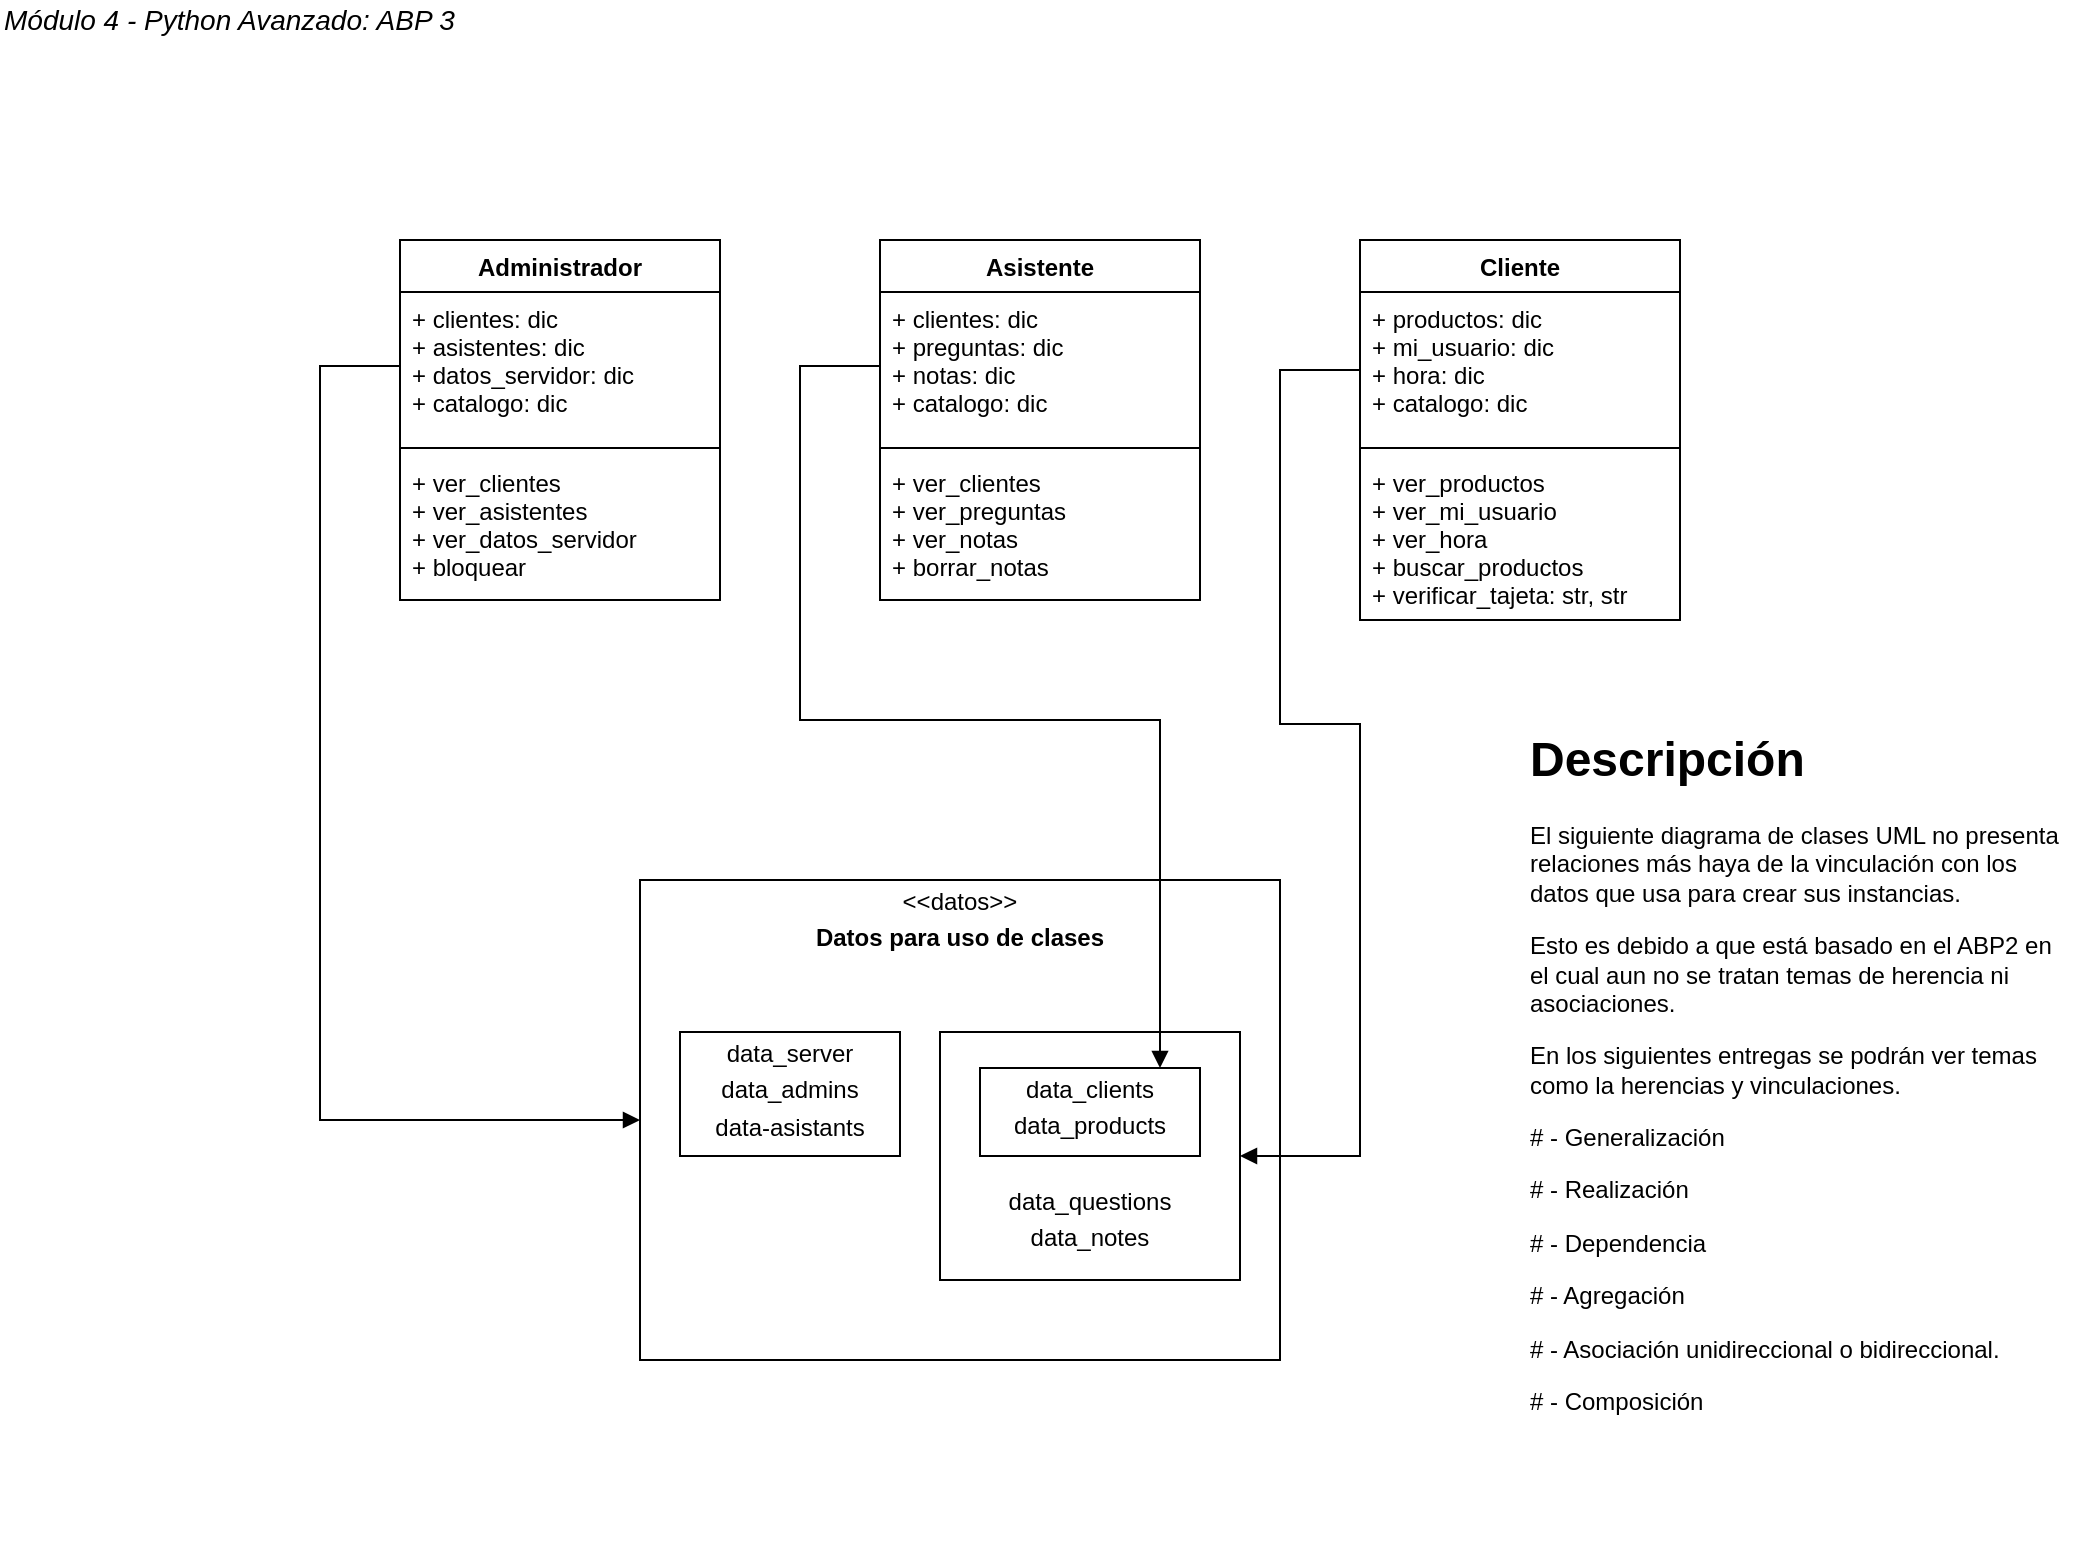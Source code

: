 <mxfile version="16.5.1" type="device"><diagram name="m4-ABP3" id="_I3ee8zGnu8vig8RhU9l"><mxGraphModel dx="1261" dy="800" grid="1" gridSize="10" guides="1" tooltips="1" connect="1" arrows="1" fold="1" page="1" pageScale="1" pageWidth="1169" pageHeight="827" math="0" shadow="0"><root><mxCell id="O9lXNaPvnZDHVMcwYIjZ-0"/><mxCell id="O9lXNaPvnZDHVMcwYIjZ-1" parent="O9lXNaPvnZDHVMcwYIjZ-0"/><mxCell id="sRKiBSrx0_T7goTLo60E-3" value="&lt;p style=&quot;margin: 0px ; margin-top: 4px ; text-align: center&quot;&gt;&amp;lt;&amp;lt;datos&amp;gt;&amp;gt;&lt;/p&gt;&lt;p style=&quot;margin: 0px ; margin-top: 4px ; text-align: center&quot;&gt;&lt;b&gt;Datos para uso de clases&lt;/b&gt;&lt;/p&gt;" style="shape=rect;html=1;overflow=fill;whiteSpace=wrap;" vertex="1" parent="O9lXNaPvnZDHVMcwYIjZ-1"><mxGeometry x="360" y="480" width="320" height="240" as="geometry"/></mxCell><mxCell id="O9lXNaPvnZDHVMcwYIjZ-19" value="Módulo 4 - Python Avanzado: ABP 3" style="text;html=1;strokeColor=none;fillColor=none;align=left;verticalAlign=middle;whiteSpace=wrap;rounded=0;fontStyle=2;fontSize=14;" parent="O9lXNaPvnZDHVMcwYIjZ-1" vertex="1"><mxGeometry x="40" y="40" width="280" height="20" as="geometry"/></mxCell><mxCell id="eMbhRV2wrmmETfDyV4w7-0" value="Administrador" style="swimlane;fontStyle=1;align=center;verticalAlign=top;childLayout=stackLayout;horizontal=1;startSize=26;horizontalStack=0;resizeParent=1;resizeParentMax=0;resizeLast=0;collapsible=1;marginBottom=0;" vertex="1" parent="O9lXNaPvnZDHVMcwYIjZ-1"><mxGeometry x="240" y="160" width="160" height="180" as="geometry"/></mxCell><mxCell id="eMbhRV2wrmmETfDyV4w7-1" value="+ clientes: dic&#10;+ asistentes: dic&#10;+ datos_servidor: dic&#10;+ catalogo: dic" style="text;strokeColor=none;fillColor=none;align=left;verticalAlign=top;spacingLeft=4;spacingRight=4;overflow=hidden;rotatable=0;points=[[0,0.5],[1,0.5]];portConstraint=eastwest;" vertex="1" parent="eMbhRV2wrmmETfDyV4w7-0"><mxGeometry y="26" width="160" height="74" as="geometry"/></mxCell><mxCell id="eMbhRV2wrmmETfDyV4w7-2" value="" style="line;strokeWidth=1;fillColor=none;align=left;verticalAlign=middle;spacingTop=-1;spacingLeft=3;spacingRight=3;rotatable=0;labelPosition=right;points=[];portConstraint=eastwest;" vertex="1" parent="eMbhRV2wrmmETfDyV4w7-0"><mxGeometry y="100" width="160" height="8" as="geometry"/></mxCell><mxCell id="eMbhRV2wrmmETfDyV4w7-3" value="+ ver_clientes&#10;+ ver_asistentes&#10;+ ver_datos_servidor&#10;+ bloquear" style="text;strokeColor=none;fillColor=none;align=left;verticalAlign=top;spacingLeft=4;spacingRight=4;overflow=hidden;rotatable=0;points=[[0,0.5],[1,0.5]];portConstraint=eastwest;" vertex="1" parent="eMbhRV2wrmmETfDyV4w7-0"><mxGeometry y="108" width="160" height="72" as="geometry"/></mxCell><mxCell id="eMbhRV2wrmmETfDyV4w7-4" value="Asistente" style="swimlane;fontStyle=1;align=center;verticalAlign=top;childLayout=stackLayout;horizontal=1;startSize=26;horizontalStack=0;resizeParent=1;resizeParentMax=0;resizeLast=0;collapsible=1;marginBottom=0;" vertex="1" parent="O9lXNaPvnZDHVMcwYIjZ-1"><mxGeometry x="480" y="160" width="160" height="180" as="geometry"/></mxCell><mxCell id="eMbhRV2wrmmETfDyV4w7-5" value="+ clientes: dic&#10;+ preguntas: dic&#10;+ notas: dic&#10;+ catalogo: dic" style="text;strokeColor=none;fillColor=none;align=left;verticalAlign=top;spacingLeft=4;spacingRight=4;overflow=hidden;rotatable=0;points=[[0,0.5],[1,0.5]];portConstraint=eastwest;" vertex="1" parent="eMbhRV2wrmmETfDyV4w7-4"><mxGeometry y="26" width="160" height="74" as="geometry"/></mxCell><mxCell id="eMbhRV2wrmmETfDyV4w7-6" value="" style="line;strokeWidth=1;fillColor=none;align=left;verticalAlign=middle;spacingTop=-1;spacingLeft=3;spacingRight=3;rotatable=0;labelPosition=right;points=[];portConstraint=eastwest;" vertex="1" parent="eMbhRV2wrmmETfDyV4w7-4"><mxGeometry y="100" width="160" height="8" as="geometry"/></mxCell><mxCell id="eMbhRV2wrmmETfDyV4w7-7" value="+ ver_clientes&#10;+ ver_preguntas&#10;+ ver_notas&#10;+ borrar_notas" style="text;strokeColor=none;fillColor=none;align=left;verticalAlign=top;spacingLeft=4;spacingRight=4;overflow=hidden;rotatable=0;points=[[0,0.5],[1,0.5]];portConstraint=eastwest;" vertex="1" parent="eMbhRV2wrmmETfDyV4w7-4"><mxGeometry y="108" width="160" height="72" as="geometry"/></mxCell><mxCell id="eMbhRV2wrmmETfDyV4w7-8" value="Cliente" style="swimlane;fontStyle=1;align=center;verticalAlign=top;childLayout=stackLayout;horizontal=1;startSize=26;horizontalStack=0;resizeParent=1;resizeParentMax=0;resizeLast=0;collapsible=1;marginBottom=0;" vertex="1" parent="O9lXNaPvnZDHVMcwYIjZ-1"><mxGeometry x="720" y="160" width="160" height="190" as="geometry"/></mxCell><mxCell id="eMbhRV2wrmmETfDyV4w7-9" value="+ productos: dic&#10;+ mi_usuario: dic&#10;+ hora: dic&#10;+ catalogo: dic" style="text;strokeColor=none;fillColor=none;align=left;verticalAlign=top;spacingLeft=4;spacingRight=4;overflow=hidden;rotatable=0;points=[[0,0.5],[1,0.5]];portConstraint=eastwest;" vertex="1" parent="eMbhRV2wrmmETfDyV4w7-8"><mxGeometry y="26" width="160" height="74" as="geometry"/></mxCell><mxCell id="eMbhRV2wrmmETfDyV4w7-10" value="" style="line;strokeWidth=1;fillColor=none;align=left;verticalAlign=middle;spacingTop=-1;spacingLeft=3;spacingRight=3;rotatable=0;labelPosition=right;points=[];portConstraint=eastwest;" vertex="1" parent="eMbhRV2wrmmETfDyV4w7-8"><mxGeometry y="100" width="160" height="8" as="geometry"/></mxCell><mxCell id="eMbhRV2wrmmETfDyV4w7-11" value="+ ver_productos&#10;+ ver_mi_usuario&#10;+ ver_hora&#10;+ buscar_productos&#10;+ verificar_tajeta: str, str" style="text;strokeColor=none;fillColor=none;align=left;verticalAlign=top;spacingLeft=4;spacingRight=4;overflow=hidden;rotatable=0;points=[[0,0.5],[1,0.5]];portConstraint=eastwest;" vertex="1" parent="eMbhRV2wrmmETfDyV4w7-8"><mxGeometry y="108" width="160" height="82" as="geometry"/></mxCell><mxCell id="sRKiBSrx0_T7goTLo60E-5" value="" style="endArrow=none;endFill=0;html=1;edgeStyle=orthogonalEdgeStyle;align=left;verticalAlign=top;rounded=0;exitX=0;exitY=0.5;exitDx=0;exitDy=0;entryX=0;entryY=0.5;entryDx=0;entryDy=0;startArrow=block;startFill=1;" edge="1" parent="O9lXNaPvnZDHVMcwYIjZ-1" source="sRKiBSrx0_T7goTLo60E-3" target="eMbhRV2wrmmETfDyV4w7-1"><mxGeometry x="-0.897" y="14" relative="1" as="geometry"><mxPoint x="410" y="420" as="sourcePoint"/><mxPoint x="570" y="420" as="targetPoint"/><Array as="points"><mxPoint x="200" y="600"/><mxPoint x="200" y="223"/></Array><mxPoint as="offset"/></mxGeometry></mxCell><mxCell id="sRKiBSrx0_T7goTLo60E-7" value="&lt;p style=&quot;margin: 0px ; margin-top: 4px ; text-align: center&quot;&gt;data_server&lt;/p&gt;&lt;p style=&quot;margin: 0px ; margin-top: 4px ; text-align: center&quot;&gt;data_admins&lt;/p&gt;&lt;p style=&quot;margin: 0px ; margin-top: 4px ; text-align: center&quot;&gt;data-asistants&lt;/p&gt;" style="shape=rect;html=1;overflow=fill;whiteSpace=wrap;" vertex="1" parent="O9lXNaPvnZDHVMcwYIjZ-1"><mxGeometry x="380" y="556" width="110" height="62" as="geometry"/></mxCell><mxCell id="sRKiBSrx0_T7goTLo60E-8" value="&lt;p style=&quot;margin: 0px ; margin-top: 4px ; text-align: center&quot;&gt;&lt;br&gt;&lt;/p&gt;&lt;p style=&quot;margin: 0px ; margin-top: 4px ; text-align: center&quot;&gt;&lt;br&gt;&lt;/p&gt;&lt;p style=&quot;margin: 0px ; margin-top: 4px ; text-align: center&quot;&gt;&lt;br&gt;&lt;/p&gt;&lt;p style=&quot;margin: 0px ; margin-top: 4px ; text-align: center&quot;&gt;&lt;br&gt;&lt;/p&gt;&lt;p style=&quot;margin: 0px ; margin-top: 4px ; text-align: center&quot;&gt;data_questions&lt;/p&gt;&lt;p style=&quot;margin: 0px ; margin-top: 4px ; text-align: center&quot;&gt;data_notes&lt;/p&gt;" style="shape=rect;html=1;overflow=fill;whiteSpace=wrap;" vertex="1" parent="O9lXNaPvnZDHVMcwYIjZ-1"><mxGeometry x="510" y="556" width="150" height="124" as="geometry"/></mxCell><mxCell id="sRKiBSrx0_T7goTLo60E-9" value="&lt;p style=&quot;margin: 0px ; margin-top: 4px ; text-align: center&quot;&gt;data_clients&lt;/p&gt;&lt;p style=&quot;margin: 0px ; margin-top: 4px ; text-align: center&quot;&gt;data_products&lt;/p&gt;" style="shape=rect;html=1;overflow=fill;whiteSpace=wrap;" vertex="1" parent="O9lXNaPvnZDHVMcwYIjZ-1"><mxGeometry x="530" y="574" width="110" height="44" as="geometry"/></mxCell><mxCell id="sRKiBSrx0_T7goTLo60E-10" value="" style="endArrow=none;endFill=0;html=1;edgeStyle=orthogonalEdgeStyle;align=left;verticalAlign=top;rounded=0;entryX=0;entryY=0.5;entryDx=0;entryDy=0;startArrow=block;startFill=1;" edge="1" parent="O9lXNaPvnZDHVMcwYIjZ-1" source="sRKiBSrx0_T7goTLo60E-9" target="eMbhRV2wrmmETfDyV4w7-5"><mxGeometry x="-0.959" y="-30" relative="1" as="geometry"><mxPoint x="370" y="610" as="sourcePoint"/><mxPoint x="250" y="233" as="targetPoint"/><Array as="points"><mxPoint x="620" y="400"/><mxPoint x="440" y="400"/><mxPoint x="440" y="223"/></Array><mxPoint as="offset"/></mxGeometry></mxCell><mxCell id="sRKiBSrx0_T7goTLo60E-11" value="" style="endArrow=none;endFill=0;html=1;edgeStyle=orthogonalEdgeStyle;align=left;verticalAlign=top;rounded=0;entryX=0;entryY=0.5;entryDx=0;entryDy=0;exitX=1;exitY=0.5;exitDx=0;exitDy=0;startArrow=block;startFill=1;" edge="1" parent="O9lXNaPvnZDHVMcwYIjZ-1" source="sRKiBSrx0_T7goTLo60E-8"><mxGeometry x="-0.959" y="-30" relative="1" as="geometry"><mxPoint x="847.5" y="602" as="sourcePoint"/><mxPoint x="720" y="225" as="targetPoint"/><Array as="points"><mxPoint x="720" y="618"/><mxPoint x="720" y="402"/><mxPoint x="680" y="402"/><mxPoint x="680" y="225"/></Array><mxPoint as="offset"/></mxGeometry></mxCell><mxCell id="sRKiBSrx0_T7goTLo60E-12" value="&lt;h1&gt;Descripción&lt;/h1&gt;&lt;p&gt;El siguiente diagrama de clases UML no presenta relaciones más haya de la vinculación con los datos que usa para crear sus instancias.&lt;/p&gt;&lt;p&gt;Esto es debido a que está basado en el ABP2 en el cual aun no se tratan temas de herencia ni asociaciones.&lt;/p&gt;&lt;p&gt;En los siguientes entregas se podrán ver temas como la herencias y vinculaciones.&lt;/p&gt;&lt;p&gt;&lt;span&gt;# - Generalización&lt;/span&gt;&lt;br&gt;&lt;/p&gt;&lt;p&gt;# - Realización&lt;/p&gt;&lt;p&gt;# - Dependencia&lt;/p&gt;&lt;p&gt;# - Agregación&lt;/p&gt;&lt;p&gt;# - Asociación unidireccional o bidireccional.&lt;/p&gt;&lt;p&gt;# - Composición&lt;/p&gt;" style="text;html=1;strokeColor=none;fillColor=none;spacing=5;spacingTop=-20;whiteSpace=wrap;overflow=hidden;rounded=0;" vertex="1" parent="O9lXNaPvnZDHVMcwYIjZ-1"><mxGeometry x="800" y="400" width="280" height="410" as="geometry"/></mxCell></root></mxGraphModel></diagram></mxfile>